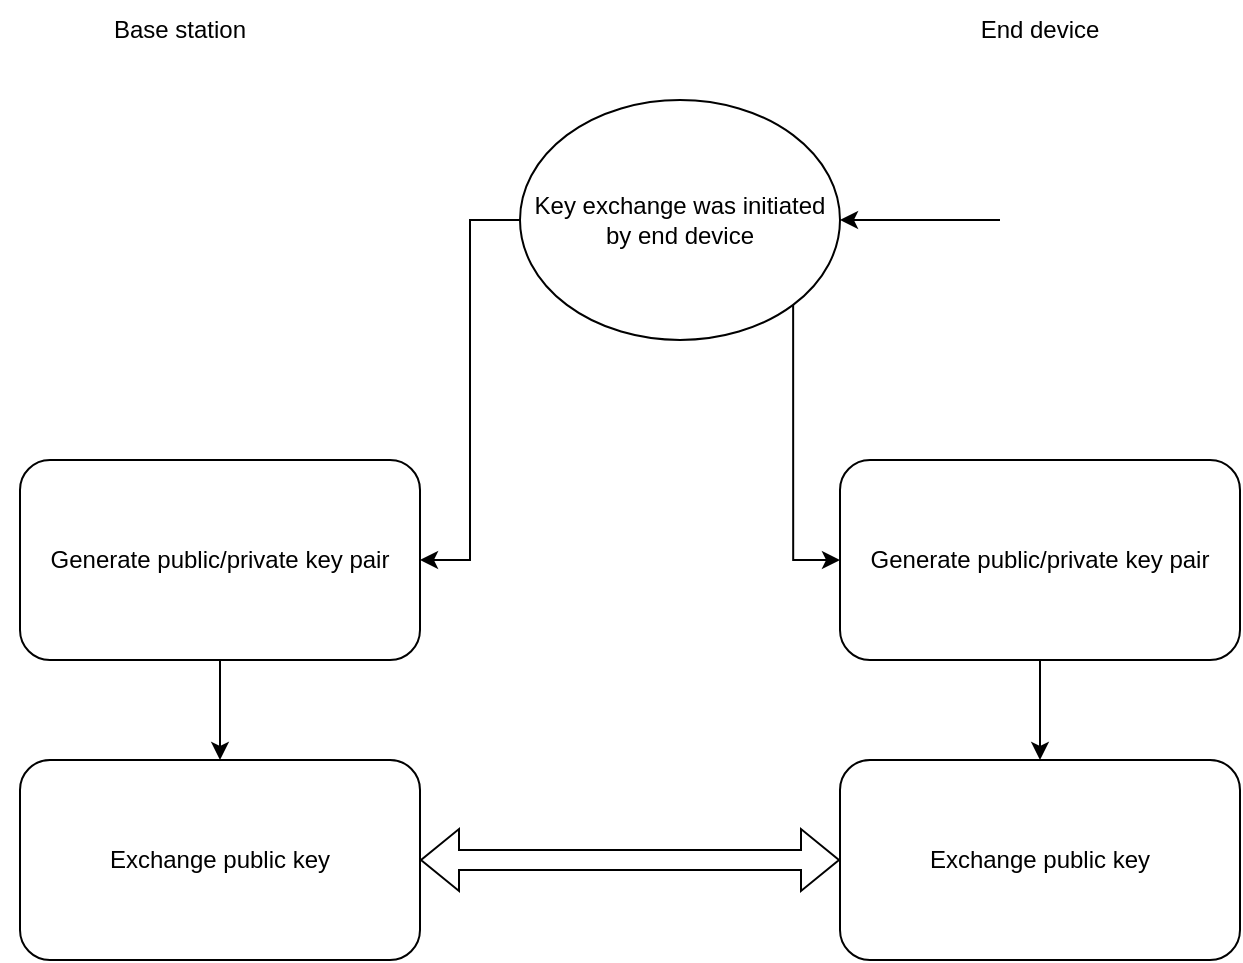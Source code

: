 <mxfile version="20.6.0" type="github">
  <diagram id="942CAgYbCTUJCUw2f_U0" name="Page-1">
    <mxGraphModel dx="1018" dy="684" grid="1" gridSize="10" guides="1" tooltips="1" connect="1" arrows="1" fold="1" page="1" pageScale="1" pageWidth="850" pageHeight="1100" math="0" shadow="0">
      <root>
        <mxCell id="0" />
        <mxCell id="1" parent="0" />
        <mxCell id="1GXniccqdy536uJdxTcp-13" style="edgeStyle=orthogonalEdgeStyle;rounded=0;orthogonalLoop=1;jettySize=auto;html=1;exitX=0.5;exitY=1;exitDx=0;exitDy=0;entryX=0.5;entryY=0;entryDx=0;entryDy=0;" edge="1" parent="1" source="1GXniccqdy536uJdxTcp-1" target="1GXniccqdy536uJdxTcp-10">
          <mxGeometry relative="1" as="geometry" />
        </mxCell>
        <mxCell id="1GXniccqdy536uJdxTcp-1" value="Generate public/private key pair" style="rounded=1;whiteSpace=wrap;html=1;" vertex="1" parent="1">
          <mxGeometry x="70" y="250" width="200" height="100" as="geometry" />
        </mxCell>
        <mxCell id="1GXniccqdy536uJdxTcp-2" value="Base station" style="text;html=1;strokeColor=none;fillColor=none;align=center;verticalAlign=middle;whiteSpace=wrap;rounded=0;" vertex="1" parent="1">
          <mxGeometry x="60" y="20" width="180" height="30" as="geometry" />
        </mxCell>
        <mxCell id="1GXniccqdy536uJdxTcp-3" value="End device" style="text;html=1;strokeColor=none;fillColor=none;align=center;verticalAlign=middle;whiteSpace=wrap;rounded=0;" vertex="1" parent="1">
          <mxGeometry x="490" y="20" width="180" height="30" as="geometry" />
        </mxCell>
        <mxCell id="1GXniccqdy536uJdxTcp-7" style="edgeStyle=orthogonalEdgeStyle;rounded=0;orthogonalLoop=1;jettySize=auto;html=1;exitX=0;exitY=0.5;exitDx=0;exitDy=0;entryX=1;entryY=0.5;entryDx=0;entryDy=0;" edge="1" parent="1" source="1GXniccqdy536uJdxTcp-5" target="1GXniccqdy536uJdxTcp-1">
          <mxGeometry relative="1" as="geometry" />
        </mxCell>
        <mxCell id="1GXniccqdy536uJdxTcp-9" style="edgeStyle=orthogonalEdgeStyle;rounded=0;orthogonalLoop=1;jettySize=auto;html=1;exitX=1;exitY=1;exitDx=0;exitDy=0;entryX=0;entryY=0.5;entryDx=0;entryDy=0;" edge="1" parent="1" source="1GXniccqdy536uJdxTcp-5" target="1GXniccqdy536uJdxTcp-8">
          <mxGeometry relative="1" as="geometry" />
        </mxCell>
        <mxCell id="1GXniccqdy536uJdxTcp-5" value="Key exchange was initiated by end device" style="ellipse;whiteSpace=wrap;html=1;" vertex="1" parent="1">
          <mxGeometry x="320" y="70" width="160" height="120" as="geometry" />
        </mxCell>
        <mxCell id="1GXniccqdy536uJdxTcp-6" value="" style="endArrow=classic;html=1;rounded=0;entryX=1;entryY=0.5;entryDx=0;entryDy=0;" edge="1" parent="1" target="1GXniccqdy536uJdxTcp-5">
          <mxGeometry width="50" height="50" relative="1" as="geometry">
            <mxPoint x="560" y="130" as="sourcePoint" />
            <mxPoint x="590" y="120" as="targetPoint" />
          </mxGeometry>
        </mxCell>
        <mxCell id="1GXniccqdy536uJdxTcp-12" style="edgeStyle=orthogonalEdgeStyle;rounded=0;orthogonalLoop=1;jettySize=auto;html=1;exitX=0.5;exitY=1;exitDx=0;exitDy=0;entryX=0.5;entryY=0;entryDx=0;entryDy=0;" edge="1" parent="1" source="1GXniccqdy536uJdxTcp-8" target="1GXniccqdy536uJdxTcp-11">
          <mxGeometry relative="1" as="geometry" />
        </mxCell>
        <mxCell id="1GXniccqdy536uJdxTcp-8" value="Generate public/private key pair" style="rounded=1;whiteSpace=wrap;html=1;" vertex="1" parent="1">
          <mxGeometry x="480" y="250" width="200" height="100" as="geometry" />
        </mxCell>
        <mxCell id="1GXniccqdy536uJdxTcp-10" value="Exchange public key" style="rounded=1;whiteSpace=wrap;html=1;" vertex="1" parent="1">
          <mxGeometry x="70" y="400" width="200" height="100" as="geometry" />
        </mxCell>
        <mxCell id="1GXniccqdy536uJdxTcp-11" value="Exchange public key" style="rounded=1;whiteSpace=wrap;html=1;" vertex="1" parent="1">
          <mxGeometry x="480" y="400" width="200" height="100" as="geometry" />
        </mxCell>
        <mxCell id="1GXniccqdy536uJdxTcp-15" value="" style="shape=flexArrow;endArrow=classic;startArrow=classic;html=1;rounded=0;exitX=1;exitY=0.5;exitDx=0;exitDy=0;entryX=0;entryY=0.5;entryDx=0;entryDy=0;" edge="1" parent="1" source="1GXniccqdy536uJdxTcp-10" target="1GXniccqdy536uJdxTcp-11">
          <mxGeometry width="100" height="100" relative="1" as="geometry">
            <mxPoint x="350" y="550" as="sourcePoint" />
            <mxPoint x="450" y="450" as="targetPoint" />
          </mxGeometry>
        </mxCell>
      </root>
    </mxGraphModel>
  </diagram>
</mxfile>

